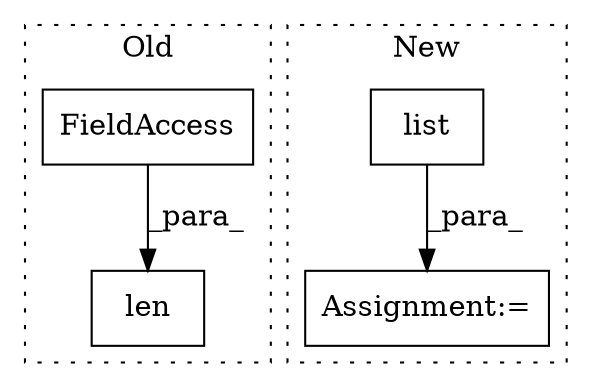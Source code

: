 digraph G {
subgraph cluster0 {
1 [label="len" a="32" s="835,855" l="4,1" shape="box"];
3 [label="FieldAccess" a="22" s="839" l="16" shape="box"];
label = "Old";
style="dotted";
}
subgraph cluster1 {
2 [label="list" a="32" s="2240,2256" l="5,1" shape="box"];
4 [label="Assignment:=" a="7" s="2239" l="1" shape="box"];
label = "New";
style="dotted";
}
2 -> 4 [label="_para_"];
3 -> 1 [label="_para_"];
}